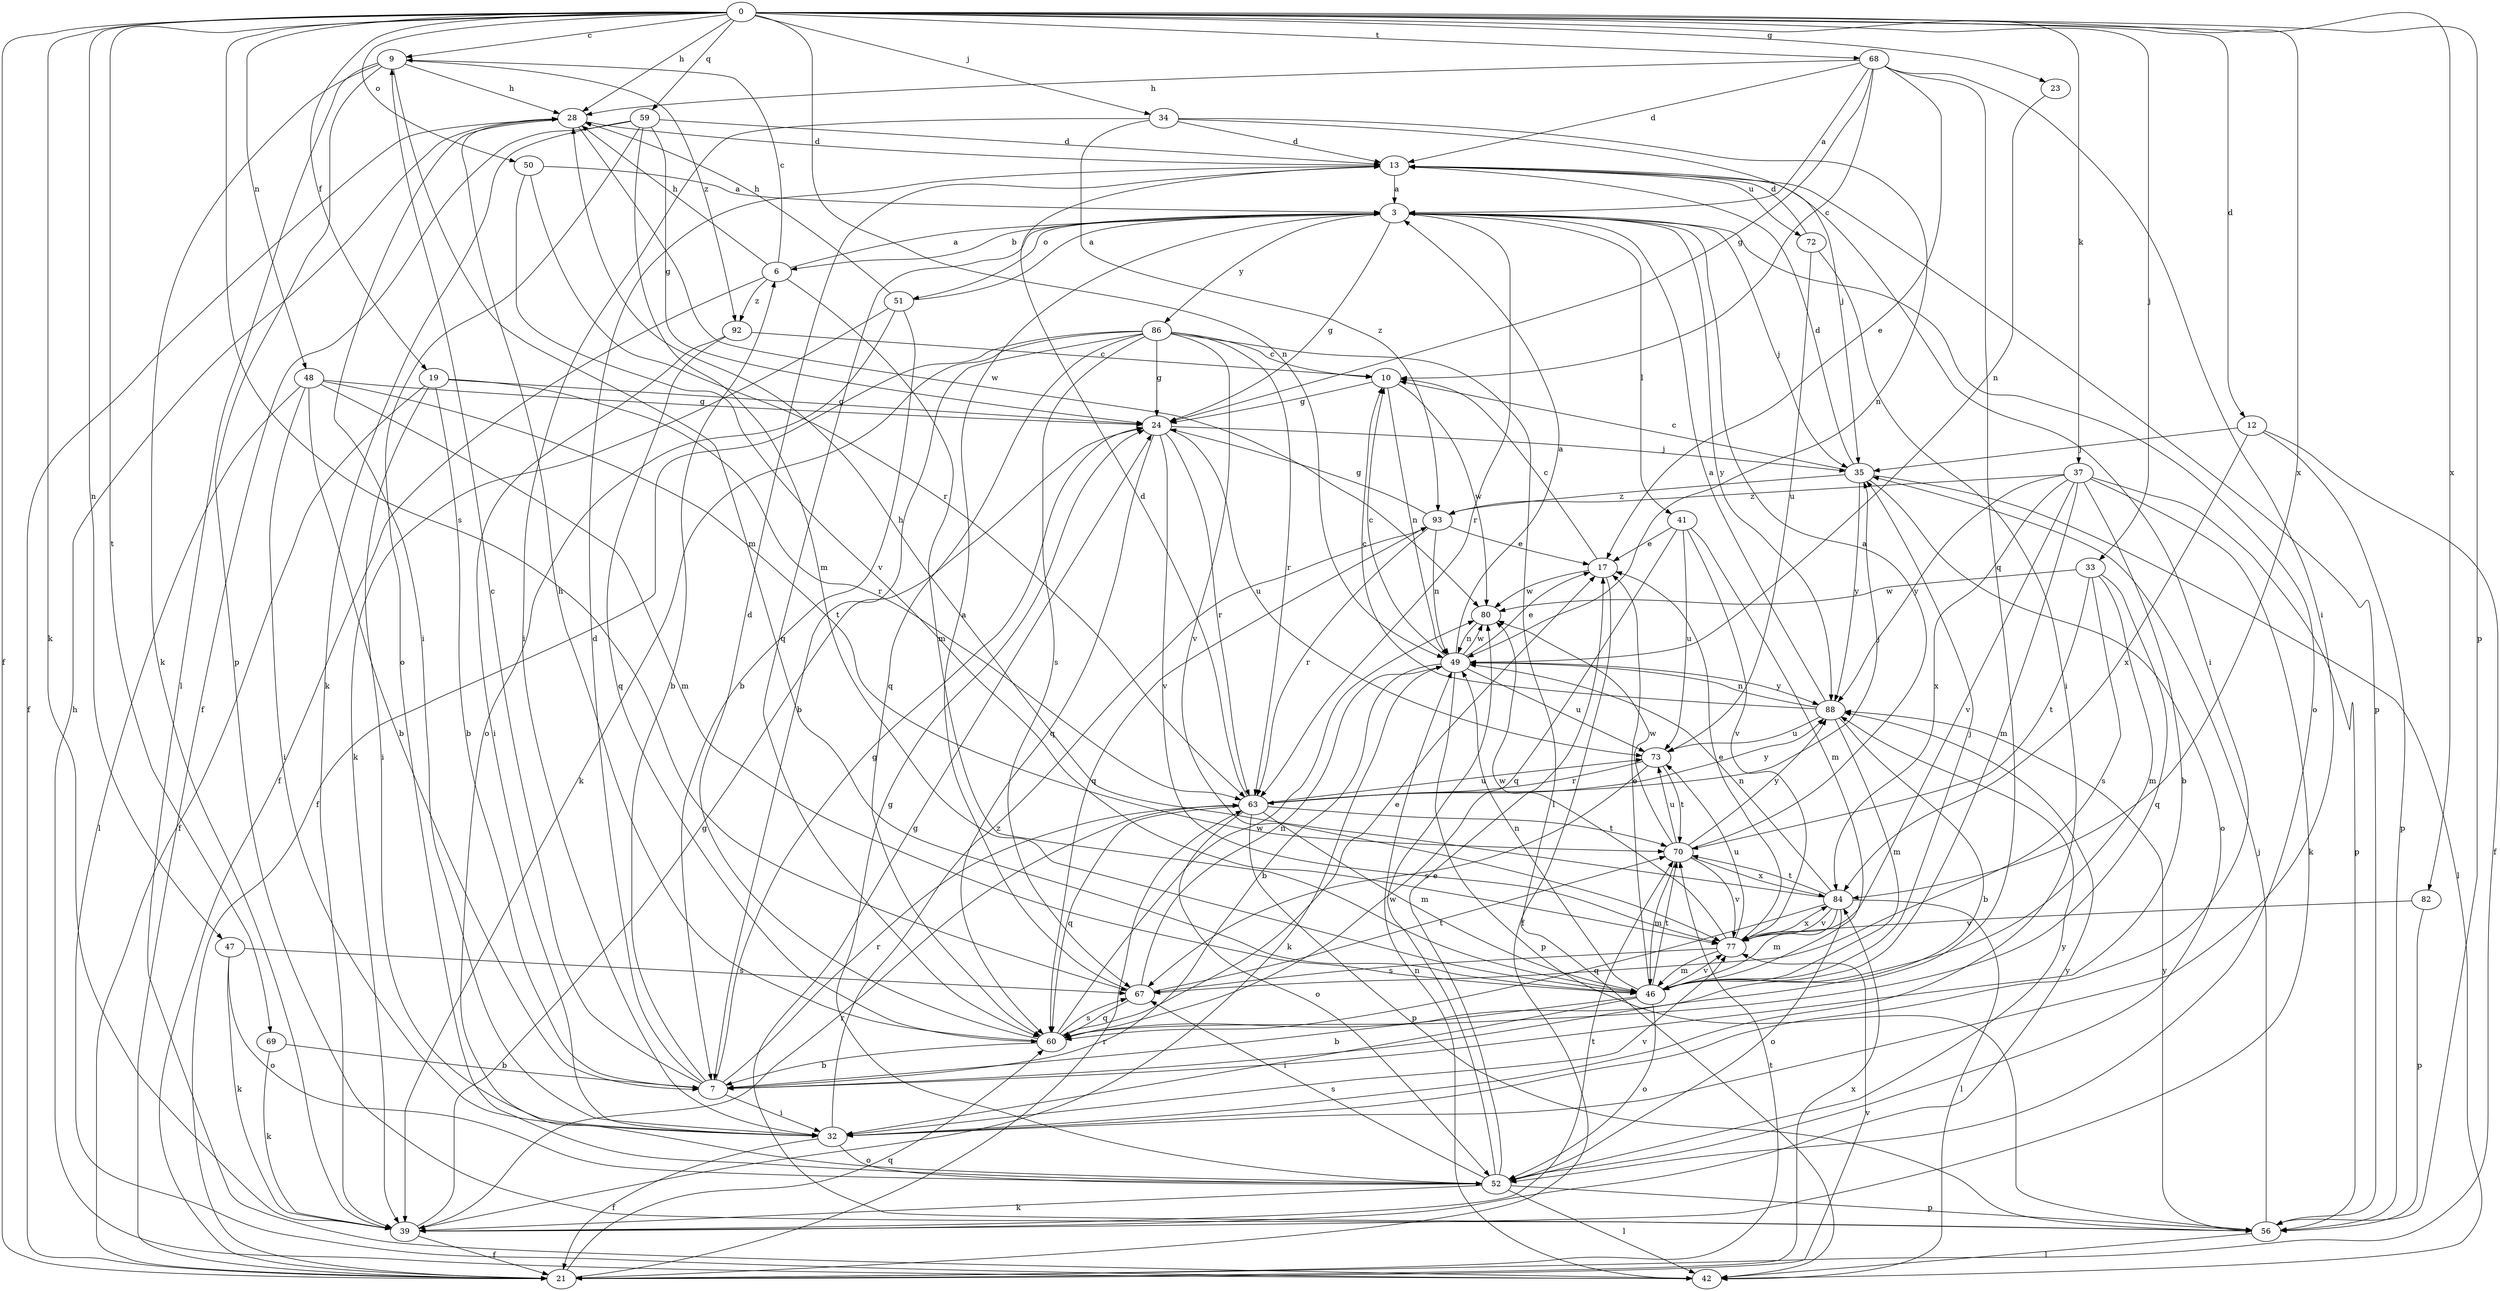 strict digraph  {
0;
3;
6;
7;
9;
10;
12;
13;
17;
19;
21;
23;
24;
28;
32;
33;
34;
35;
37;
39;
41;
42;
46;
47;
48;
49;
50;
51;
52;
56;
59;
60;
63;
67;
68;
69;
70;
72;
73;
77;
80;
82;
84;
86;
88;
92;
93;
0 -> 9  [label=c];
0 -> 12  [label=d];
0 -> 19  [label=f];
0 -> 21  [label=f];
0 -> 23  [label=g];
0 -> 28  [label=h];
0 -> 33  [label=j];
0 -> 34  [label=j];
0 -> 37  [label=k];
0 -> 39  [label=k];
0 -> 47  [label=n];
0 -> 48  [label=n];
0 -> 49  [label=n];
0 -> 50  [label=o];
0 -> 56  [label=p];
0 -> 59  [label=q];
0 -> 67  [label=s];
0 -> 68  [label=t];
0 -> 69  [label=t];
0 -> 82  [label=x];
0 -> 84  [label=x];
3 -> 6  [label=b];
3 -> 24  [label=g];
3 -> 35  [label=j];
3 -> 41  [label=l];
3 -> 51  [label=o];
3 -> 52  [label=o];
3 -> 60  [label=q];
3 -> 63  [label=r];
3 -> 86  [label=y];
3 -> 88  [label=y];
6 -> 3  [label=a];
6 -> 9  [label=c];
6 -> 21  [label=f];
6 -> 28  [label=h];
6 -> 46  [label=m];
6 -> 92  [label=z];
7 -> 6  [label=b];
7 -> 9  [label=c];
7 -> 13  [label=d];
7 -> 24  [label=g];
7 -> 32  [label=i];
7 -> 63  [label=r];
9 -> 28  [label=h];
9 -> 39  [label=k];
9 -> 42  [label=l];
9 -> 46  [label=m];
9 -> 56  [label=p];
9 -> 92  [label=z];
10 -> 24  [label=g];
10 -> 49  [label=n];
10 -> 80  [label=w];
12 -> 21  [label=f];
12 -> 35  [label=j];
12 -> 56  [label=p];
12 -> 84  [label=x];
13 -> 3  [label=a];
13 -> 32  [label=i];
13 -> 56  [label=p];
13 -> 72  [label=u];
17 -> 10  [label=c];
17 -> 21  [label=f];
17 -> 80  [label=w];
19 -> 7  [label=b];
19 -> 21  [label=f];
19 -> 24  [label=g];
19 -> 32  [label=i];
19 -> 63  [label=r];
21 -> 60  [label=q];
21 -> 63  [label=r];
21 -> 70  [label=t];
21 -> 77  [label=v];
21 -> 84  [label=x];
23 -> 49  [label=n];
24 -> 35  [label=j];
24 -> 60  [label=q];
24 -> 63  [label=r];
24 -> 73  [label=u];
24 -> 77  [label=v];
28 -> 13  [label=d];
28 -> 21  [label=f];
28 -> 32  [label=i];
28 -> 80  [label=w];
32 -> 21  [label=f];
32 -> 52  [label=o];
32 -> 77  [label=v];
32 -> 93  [label=z];
33 -> 46  [label=m];
33 -> 60  [label=q];
33 -> 67  [label=s];
33 -> 70  [label=t];
33 -> 80  [label=w];
34 -> 13  [label=d];
34 -> 32  [label=i];
34 -> 35  [label=j];
34 -> 49  [label=n];
34 -> 93  [label=z];
35 -> 10  [label=c];
35 -> 13  [label=d];
35 -> 42  [label=l];
35 -> 52  [label=o];
35 -> 88  [label=y];
35 -> 93  [label=z];
37 -> 7  [label=b];
37 -> 39  [label=k];
37 -> 46  [label=m];
37 -> 56  [label=p];
37 -> 77  [label=v];
37 -> 84  [label=x];
37 -> 88  [label=y];
37 -> 93  [label=z];
39 -> 21  [label=f];
39 -> 24  [label=g];
39 -> 63  [label=r];
39 -> 70  [label=t];
39 -> 88  [label=y];
41 -> 17  [label=e];
41 -> 46  [label=m];
41 -> 60  [label=q];
41 -> 73  [label=u];
41 -> 77  [label=v];
42 -> 28  [label=h];
42 -> 49  [label=n];
46 -> 7  [label=b];
46 -> 17  [label=e];
46 -> 32  [label=i];
46 -> 35  [label=j];
46 -> 49  [label=n];
46 -> 52  [label=o];
46 -> 70  [label=t];
46 -> 77  [label=v];
47 -> 39  [label=k];
47 -> 52  [label=o];
47 -> 67  [label=s];
48 -> 7  [label=b];
48 -> 24  [label=g];
48 -> 32  [label=i];
48 -> 42  [label=l];
48 -> 46  [label=m];
48 -> 70  [label=t];
49 -> 3  [label=a];
49 -> 7  [label=b];
49 -> 10  [label=c];
49 -> 17  [label=e];
49 -> 39  [label=k];
49 -> 56  [label=p];
49 -> 73  [label=u];
49 -> 80  [label=w];
49 -> 88  [label=y];
50 -> 3  [label=a];
50 -> 63  [label=r];
50 -> 77  [label=v];
51 -> 3  [label=a];
51 -> 7  [label=b];
51 -> 28  [label=h];
51 -> 39  [label=k];
51 -> 52  [label=o];
52 -> 17  [label=e];
52 -> 24  [label=g];
52 -> 39  [label=k];
52 -> 42  [label=l];
52 -> 56  [label=p];
52 -> 67  [label=s];
52 -> 80  [label=w];
52 -> 88  [label=y];
56 -> 24  [label=g];
56 -> 35  [label=j];
56 -> 42  [label=l];
56 -> 88  [label=y];
59 -> 13  [label=d];
59 -> 21  [label=f];
59 -> 24  [label=g];
59 -> 39  [label=k];
59 -> 46  [label=m];
59 -> 52  [label=o];
60 -> 7  [label=b];
60 -> 13  [label=d];
60 -> 17  [label=e];
60 -> 28  [label=h];
60 -> 67  [label=s];
60 -> 80  [label=w];
63 -> 13  [label=d];
63 -> 35  [label=j];
63 -> 46  [label=m];
63 -> 52  [label=o];
63 -> 56  [label=p];
63 -> 60  [label=q];
63 -> 70  [label=t];
63 -> 73  [label=u];
63 -> 88  [label=y];
67 -> 3  [label=a];
67 -> 49  [label=n];
67 -> 60  [label=q];
67 -> 70  [label=t];
68 -> 3  [label=a];
68 -> 10  [label=c];
68 -> 13  [label=d];
68 -> 17  [label=e];
68 -> 24  [label=g];
68 -> 28  [label=h];
68 -> 32  [label=i];
68 -> 60  [label=q];
69 -> 7  [label=b];
69 -> 39  [label=k];
70 -> 3  [label=a];
70 -> 46  [label=m];
70 -> 73  [label=u];
70 -> 77  [label=v];
70 -> 80  [label=w];
70 -> 84  [label=x];
70 -> 88  [label=y];
72 -> 13  [label=d];
72 -> 32  [label=i];
72 -> 73  [label=u];
73 -> 63  [label=r];
73 -> 67  [label=s];
73 -> 70  [label=t];
77 -> 17  [label=e];
77 -> 46  [label=m];
77 -> 67  [label=s];
77 -> 73  [label=u];
77 -> 80  [label=w];
77 -> 84  [label=x];
80 -> 49  [label=n];
82 -> 56  [label=p];
82 -> 77  [label=v];
84 -> 28  [label=h];
84 -> 42  [label=l];
84 -> 46  [label=m];
84 -> 49  [label=n];
84 -> 52  [label=o];
84 -> 60  [label=q];
84 -> 70  [label=t];
84 -> 77  [label=v];
86 -> 7  [label=b];
86 -> 10  [label=c];
86 -> 21  [label=f];
86 -> 24  [label=g];
86 -> 39  [label=k];
86 -> 42  [label=l];
86 -> 60  [label=q];
86 -> 63  [label=r];
86 -> 67  [label=s];
86 -> 77  [label=v];
88 -> 3  [label=a];
88 -> 7  [label=b];
88 -> 10  [label=c];
88 -> 46  [label=m];
88 -> 49  [label=n];
88 -> 73  [label=u];
92 -> 10  [label=c];
92 -> 32  [label=i];
92 -> 60  [label=q];
93 -> 17  [label=e];
93 -> 24  [label=g];
93 -> 49  [label=n];
93 -> 60  [label=q];
93 -> 63  [label=r];
}
